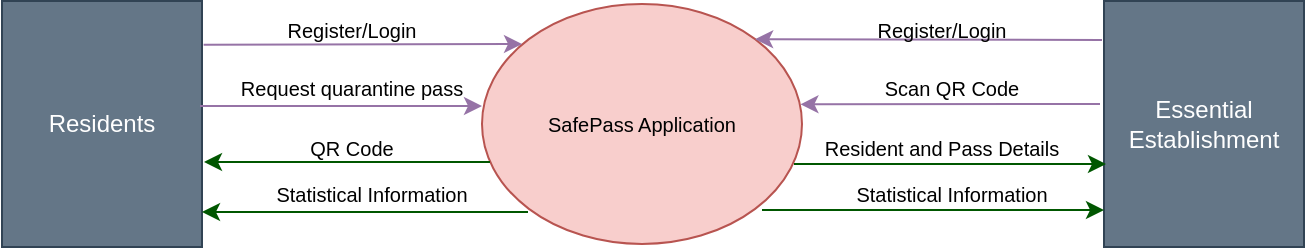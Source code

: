 <mxfile version="14.9.5" type="device" pages="9"><diagram id="Mxe_EG5K76ux0mFAY4OV" name="Page-1"><mxGraphModel dx="1038" dy="521" grid="1" gridSize="10" guides="1" tooltips="1" connect="1" arrows="1" fold="1" page="1" pageScale="1" pageWidth="1100" pageHeight="850" math="0" shadow="0"><root><mxCell id="0"/><mxCell id="1" parent="0"/><mxCell id="vhtUvuxrCHIlFxtwFUtS-6" value="&lt;font style=&quot;font-size: 10px&quot;&gt;SafePass Application&lt;/font&gt;" style="ellipse;whiteSpace=wrap;html=1;fontSize=8;fillColor=#f8cecc;strokeColor=#b85450;" parent="1" vertex="1"><mxGeometry x="440" y="360" width="160" height="120" as="geometry"/></mxCell><mxCell id="vhtUvuxrCHIlFxtwFUtS-14" value="&lt;font style=&quot;font-size: 12px&quot;&gt;Residents&lt;/font&gt;" style="rounded=0;whiteSpace=wrap;html=1;fontSize=8;fillColor=#647687;strokeColor=#314354;fontColor=#ffffff;" parent="1" vertex="1"><mxGeometry x="200" y="358.5" width="100" height="123" as="geometry"/></mxCell><mxCell id="vhtUvuxrCHIlFxtwFUtS-15" value="" style="endArrow=classic;html=1;fontSize=8;fillColor=#e1d5e7;strokeColor=#9673a6;" parent="1" edge="1"><mxGeometry width="50" height="50" relative="1" as="geometry"><mxPoint x="299" y="411" as="sourcePoint"/><mxPoint x="440" y="411" as="targetPoint"/></mxGeometry></mxCell><mxCell id="vhtUvuxrCHIlFxtwFUtS-17" value="Request quarantine pass" style="text;html=1;strokeColor=none;fillColor=none;align=center;verticalAlign=middle;whiteSpace=wrap;rounded=0;fontSize=10;" parent="1" vertex="1"><mxGeometry x="310" y="392" width="130" height="20" as="geometry"/></mxCell><mxCell id="vhtUvuxrCHIlFxtwFUtS-18" value="" style="endArrow=classic;html=1;fontSize=8;fillColor=#008a00;strokeColor=#005700;" parent="1" edge="1"><mxGeometry width="50" height="50" relative="1" as="geometry"><mxPoint x="444" y="439" as="sourcePoint"/><mxPoint x="301" y="439" as="targetPoint"/></mxGeometry></mxCell><mxCell id="vhtUvuxrCHIlFxtwFUtS-19" value="&lt;font style=&quot;font-size: 12px&quot;&gt;Essential Establishment&lt;/font&gt;" style="rounded=0;whiteSpace=wrap;html=1;fontSize=8;fillColor=#647687;strokeColor=#314354;fontColor=#ffffff;" parent="1" vertex="1"><mxGeometry x="751" y="358.5" width="100" height="123" as="geometry"/></mxCell><mxCell id="vhtUvuxrCHIlFxtwFUtS-20" value="Statistical Information" style="text;html=1;strokeColor=none;fillColor=none;align=center;verticalAlign=middle;whiteSpace=wrap;rounded=0;fontSize=10;" parent="1" vertex="1"><mxGeometry x="330" y="445" width="110" height="20" as="geometry"/></mxCell><mxCell id="vhtUvuxrCHIlFxtwFUtS-22" value="" style="endArrow=classic;html=1;fontSize=8;fillColor=#008a00;strokeColor=#005700;" parent="1" edge="1"><mxGeometry width="50" height="50" relative="1" as="geometry"><mxPoint x="580" y="463" as="sourcePoint"/><mxPoint x="751" y="463" as="targetPoint"/></mxGeometry></mxCell><mxCell id="vhtUvuxrCHIlFxtwFUtS-24" value="Scan QR Code" style="text;html=1;strokeColor=none;fillColor=none;align=center;verticalAlign=middle;whiteSpace=wrap;rounded=0;fontSize=10;" parent="1" vertex="1"><mxGeometry x="620" y="392" width="110" height="20" as="geometry"/></mxCell><mxCell id="zq3esZEffxiG1nsDRSrl-2" value="" style="endArrow=classic;html=1;fontSize=8;exitX=1.008;exitY=0.178;exitDx=0;exitDy=0;exitPerimeter=0;fillColor=#e1d5e7;strokeColor=#9673a6;" parent="1" edge="1" source="vhtUvuxrCHIlFxtwFUtS-14"><mxGeometry width="50" height="50" relative="1" as="geometry"><mxPoint x="310" y="380.04" as="sourcePoint"/><mxPoint x="460" y="380" as="targetPoint"/></mxGeometry></mxCell><mxCell id="zq3esZEffxiG1nsDRSrl-4" value="Register/Login" style="text;html=1;strokeColor=none;fillColor=none;align=center;verticalAlign=middle;whiteSpace=wrap;rounded=0;fontSize=10;" parent="1" vertex="1"><mxGeometry x="320" y="363" width="110" height="20" as="geometry"/></mxCell><mxCell id="zq3esZEffxiG1nsDRSrl-5" value="" style="endArrow=classic;html=1;fontSize=8;entryX=0.995;entryY=0.443;entryDx=0;entryDy=0;entryPerimeter=0;fillColor=#e1d5e7;strokeColor=#9673a6;" parent="1" edge="1"><mxGeometry width="50" height="50" relative="1" as="geometry"><mxPoint x="749" y="410" as="sourcePoint"/><mxPoint x="599.2" y="410.16" as="targetPoint"/></mxGeometry></mxCell><mxCell id="zq3esZEffxiG1nsDRSrl-6" value="" style="endArrow=classic;html=1;fontSize=8;entryX=1;entryY=0;entryDx=0;entryDy=0;fillColor=#e1d5e7;strokeColor=#9673a6;" parent="1" target="vhtUvuxrCHIlFxtwFUtS-6" edge="1"><mxGeometry width="50" height="50" relative="1" as="geometry"><mxPoint x="750" y="378" as="sourcePoint"/><mxPoint x="583" y="382" as="targetPoint"/></mxGeometry></mxCell><mxCell id="zq3esZEffxiG1nsDRSrl-7" value="Resident and Pass Details" style="text;html=1;strokeColor=none;fillColor=none;align=center;verticalAlign=middle;whiteSpace=wrap;rounded=0;fontSize=10;" parent="1" vertex="1"><mxGeometry x="590" y="418" width="160" height="27" as="geometry"/></mxCell><mxCell id="zq3esZEffxiG1nsDRSrl-8" value="QR Code" style="text;html=1;strokeColor=none;fillColor=none;align=center;verticalAlign=middle;whiteSpace=wrap;rounded=0;fontSize=10;" parent="1" vertex="1"><mxGeometry x="320" y="420" width="110" height="23" as="geometry"/></mxCell><mxCell id="zq3esZEffxiG1nsDRSrl-9" value="" style="endArrow=classic;html=1;fontSize=8;fillColor=#008a00;strokeColor=#005700;" parent="1" edge="1"><mxGeometry width="50" height="50" relative="1" as="geometry"><mxPoint x="463" y="464" as="sourcePoint"/><mxPoint x="300" y="464" as="targetPoint"/></mxGeometry></mxCell><mxCell id="zq3esZEffxiG1nsDRSrl-10" value="Statistical Information" style="text;html=1;strokeColor=none;fillColor=none;align=center;verticalAlign=middle;whiteSpace=wrap;rounded=0;fontSize=10;" parent="1" vertex="1"><mxGeometry x="620" y="445" width="110" height="20" as="geometry"/></mxCell><mxCell id="LLYH5_MmTy1XNfNGM_uD-1" value="Register/Login" style="text;html=1;strokeColor=none;fillColor=none;align=center;verticalAlign=middle;whiteSpace=wrap;rounded=0;fontSize=10;" vertex="1" parent="1"><mxGeometry x="615" y="363" width="110" height="20" as="geometry"/></mxCell><mxCell id="LLYH5_MmTy1XNfNGM_uD-4" value="" style="endArrow=classic;html=1;fontSize=8;fillColor=#008a00;strokeColor=#005700;" edge="1" parent="1"><mxGeometry width="50" height="50" relative="1" as="geometry"><mxPoint x="596" y="440" as="sourcePoint"/><mxPoint x="752" y="440" as="targetPoint"/></mxGeometry></mxCell></root></mxGraphModel></diagram><diagram id="iesUiLkuA6fmYhIZVNoT" name="Page-2"><mxGraphModel dx="1221" dy="613" grid="1" gridSize="10" guides="1" tooltips="1" connect="1" arrows="1" fold="1" page="1" pageScale="1" pageWidth="1100" pageHeight="850" math="0" shadow="0"><root><mxCell id="5_FS40u7qt0Aa3ArwEYn-0"/><mxCell id="5_FS40u7qt0Aa3ArwEYn-1" parent="5_FS40u7qt0Aa3ArwEYn-0"/><mxCell id="dkQ9FEstetjGU9YifXFg-3" style="edgeStyle=orthogonalEdgeStyle;rounded=0;orthogonalLoop=1;jettySize=auto;html=1;entryX=1;entryY=0.75;entryDx=0;entryDy=0;fontSize=10;" edge="1" parent="5_FS40u7qt0Aa3ArwEYn-1" source="90ufd2FeulGOChkOOW04-5" target="90ufd2FeulGOChkOOW04-41"><mxGeometry relative="1" as="geometry"><Array as="points"><mxPoint x="590" y="327"/></Array></mxGeometry></mxCell><mxCell id="90ufd2FeulGOChkOOW04-5" value="Residents Table" style="html=1;dashed=0;whitespace=wrap;shape=partialRectangle;right=0;left=0;fontSize=10;" parent="5_FS40u7qt0Aa3ArwEYn-1" vertex="1"><mxGeometry x="520" y="250" width="120" height="30" as="geometry"/></mxCell><mxCell id="90ufd2FeulGOChkOOW04-21" style="edgeStyle=orthogonalEdgeStyle;rounded=0;orthogonalLoop=1;jettySize=auto;html=1;entryX=0;entryY=0.5;entryDx=0;entryDy=0;fontSize=8;exitX=0.5;exitY=0.5;exitDx=0;exitDy=-25;exitPerimeter=0;" parent="5_FS40u7qt0Aa3ArwEYn-1" source="90ufd2FeulGOChkOOW04-7" target="90ufd2FeulGOChkOOW04-8" edge="1"><mxGeometry relative="1" as="geometry"/></mxCell><mxCell id="90ufd2FeulGOChkOOW04-79" style="edgeStyle=orthogonalEdgeStyle;rounded=0;orthogonalLoop=1;jettySize=auto;html=1;fontSize=8;entryX=0;entryY=0.5;entryDx=0;entryDy=0;exitX=0.567;exitY=0.9;exitDx=0;exitDy=0;exitPerimeter=0;" parent="5_FS40u7qt0Aa3ArwEYn-1" source="90ufd2FeulGOChkOOW04-16" target="90ufd2FeulGOChkOOW04-17" edge="1"><mxGeometry relative="1" as="geometry"><mxPoint x="280" y="615" as="targetPoint"/><mxPoint x="190" y="580" as="sourcePoint"/><Array as="points"><mxPoint x="190" y="610"/></Array></mxGeometry></mxCell><mxCell id="90ufd2FeulGOChkOOW04-7" value="Resident" style="html=1;dashed=0;whitespace=wrap;shape=mxgraph.dfd.start;fontSize=10;" parent="5_FS40u7qt0Aa3ArwEYn-1" vertex="1"><mxGeometry x="140" y="160" width="100" height="50" as="geometry"/></mxCell><mxCell id="90ufd2FeulGOChkOOW04-14" style="edgeStyle=orthogonalEdgeStyle;rounded=0;orthogonalLoop=1;jettySize=auto;html=1;exitX=1;exitY=0.5;exitDx=0;exitDy=0;fontSize=8;entryX=0;entryY=0.5;entryDx=0;entryDy=0;" parent="5_FS40u7qt0Aa3ArwEYn-1" source="90ufd2FeulGOChkOOW04-8" edge="1" target="90ufd2FeulGOChkOOW04-30"><mxGeometry relative="1" as="geometry"><mxPoint x="550" y="135" as="targetPoint"/><Array as="points"/></mxGeometry></mxCell><mxCell id="90ufd2FeulGOChkOOW04-82" value="" style="edgeStyle=orthogonalEdgeStyle;rounded=0;orthogonalLoop=1;jettySize=auto;html=1;fontSize=8;exitX=0.5;exitY=0.5;exitDx=0;exitDy=25;exitPerimeter=0;" parent="5_FS40u7qt0Aa3ArwEYn-1" source="90ufd2FeulGOChkOOW04-7" target="90ufd2FeulGOChkOOW04-9" edge="1"><mxGeometry relative="1" as="geometry"/></mxCell><mxCell id="90ufd2FeulGOChkOOW04-8" value="Register" style="html=1;dashed=0;whitespace=wrap;fontSize=10;" parent="5_FS40u7qt0Aa3ArwEYn-1" vertex="1"><mxGeometry x="320" y="110" width="100" height="50" as="geometry"/></mxCell><mxCell id="90ufd2FeulGOChkOOW04-54" style="edgeStyle=orthogonalEdgeStyle;rounded=0;orthogonalLoop=1;jettySize=auto;html=1;entryX=0.5;entryY=0;entryDx=0;entryDy=0;fontSize=8;" parent="5_FS40u7qt0Aa3ArwEYn-1" source="90ufd2FeulGOChkOOW04-9" target="90ufd2FeulGOChkOOW04-41" edge="1"><mxGeometry relative="1" as="geometry"/></mxCell><mxCell id="90ufd2FeulGOChkOOW04-9" value="Request Quarantine Pass" style="html=1;dashed=0;whitespace=wrap;fontSize=10;" parent="5_FS40u7qt0Aa3ArwEYn-1" vertex="1"><mxGeometry x="310" y="210" width="120" height="50" as="geometry"/></mxCell><mxCell id="Ko6GT9E5-VmYyaN2ohGv-2" style="edgeStyle=orthogonalEdgeStyle;rounded=0;orthogonalLoop=1;jettySize=auto;html=1;entryX=0;entryY=0.5;entryDx=0;entryDy=0;fontSize=10;exitX=0.567;exitY=0.1;exitDx=0;exitDy=0;exitPerimeter=0;" edge="1" parent="5_FS40u7qt0Aa3ArwEYn-1" source="90ufd2FeulGOChkOOW04-16" target="Ko6GT9E5-VmYyaN2ohGv-0"><mxGeometry relative="1" as="geometry"><mxPoint x="190" y="520" as="sourcePoint"/><Array as="points"><mxPoint x="190" y="500"/></Array></mxGeometry></mxCell><mxCell id="90ufd2FeulGOChkOOW04-16" value="Essential Establishment&lt;br style=&quot;font-size: 10px;&quot;&gt;&amp;nbsp;Personnel" style="html=1;dashed=0;whitespace=wrap;shape=mxgraph.dfd.start;fontSize=10;" parent="5_FS40u7qt0Aa3ArwEYn-1" vertex="1"><mxGeometry x="122" y="525" width="120" height="50" as="geometry"/></mxCell><mxCell id="90ufd2FeulGOChkOOW04-60" style="edgeStyle=orthogonalEdgeStyle;rounded=0;orthogonalLoop=1;jettySize=auto;html=1;entryX=0;entryY=0.5;entryDx=0;entryDy=0;fontSize=8;exitX=0.5;exitY=1;exitDx=0;exitDy=0;" parent="5_FS40u7qt0Aa3ArwEYn-1" source="90ufd2FeulGOChkOOW04-17" target="90ufd2FeulGOChkOOW04-59" edge="1"><mxGeometry relative="1" as="geometry"/></mxCell><mxCell id="0SlJw8F1l5JfvDyWtyuP-3" style="edgeStyle=orthogonalEdgeStyle;rounded=0;orthogonalLoop=1;jettySize=auto;html=1;fontSize=10;entryX=1;entryY=0.5;entryDx=0;entryDy=0;entryPerimeter=0;" edge="1" parent="5_FS40u7qt0Aa3ArwEYn-1" source="90ufd2FeulGOChkOOW04-17" target="90ufd2FeulGOChkOOW04-16"><mxGeometry relative="1" as="geometry"><mxPoint x="250" y="550" as="targetPoint"/><mxPoint x="360" y="660" as="sourcePoint"/><Array as="points"><mxPoint x="360" y="550"/></Array></mxGeometry></mxCell><mxCell id="90ufd2FeulGOChkOOW04-17" value="Scan QR code" style="html=1;dashed=0;whitespace=wrap;fontSize=10;" parent="5_FS40u7qt0Aa3ArwEYn-1" vertex="1"><mxGeometry x="320" y="585" width="100" height="50" as="geometry"/></mxCell><mxCell id="90ufd2FeulGOChkOOW04-26" value="Resident Information and&lt;br style=&quot;font-size: 10px;&quot;&gt;&amp;nbsp;Quarantine Pass Status" style="text;html=1;align=center;verticalAlign=middle;resizable=0;points=[];autosize=1;strokeColor=none;fontSize=10;" parent="5_FS40u7qt0Aa3ArwEYn-1" vertex="1"><mxGeometry x="440" y="610" width="130" height="30" as="geometry"/></mxCell><mxCell id="90ufd2FeulGOChkOOW04-27" value="Resident Information and&lt;br style=&quot;font-size: 10px;&quot;&gt;&amp;nbsp;Residency Information" style="text;html=1;align=center;verticalAlign=middle;resizable=0;points=[];autosize=1;strokeColor=none;fontSize=10;" parent="5_FS40u7qt0Aa3ArwEYn-1" vertex="1"><mxGeometry x="180" y="105" width="130" height="30" as="geometry"/></mxCell><mxCell id="dkQ9FEstetjGU9YifXFg-1" style="edgeStyle=orthogonalEdgeStyle;rounded=0;orthogonalLoop=1;jettySize=auto;html=1;entryX=1;entryY=0.5;entryDx=0;entryDy=0;fontSize=10;" edge="1" parent="5_FS40u7qt0Aa3ArwEYn-1" source="90ufd2FeulGOChkOOW04-30" target="90ufd2FeulGOChkOOW04-9"><mxGeometry relative="1" as="geometry"><Array as="points"><mxPoint x="586" y="235"/></Array></mxGeometry></mxCell><mxCell id="90ufd2FeulGOChkOOW04-30" value="App User Table" style="html=1;dashed=0;whitespace=wrap;shape=partialRectangle;right=0;left=0;fontSize=10;" parent="5_FS40u7qt0Aa3ArwEYn-1" vertex="1"><mxGeometry x="526" y="120" width="120" height="30" as="geometry"/></mxCell><mxCell id="90ufd2FeulGOChkOOW04-31" value="QR Code" style="text;html=1;align=center;verticalAlign=middle;resizable=0;points=[];autosize=1;strokeColor=none;fontSize=10;" parent="5_FS40u7qt0Aa3ArwEYn-1" vertex="1"><mxGeometry x="175" y="380" width="60" height="20" as="geometry"/></mxCell><mxCell id="90ufd2FeulGOChkOOW04-39" value="User &lt;br&gt;Information" style="text;html=1;align=center;verticalAlign=middle;resizable=0;points=[];autosize=1;strokeColor=none;fontSize=10;" parent="5_FS40u7qt0Aa3ArwEYn-1" vertex="1"><mxGeometry x="426" y="135" width="70" height="30" as="geometry"/></mxCell><mxCell id="90ufd2FeulGOChkOOW04-55" style="edgeStyle=orthogonalEdgeStyle;rounded=0;orthogonalLoop=1;jettySize=auto;html=1;fontSize=8;" parent="5_FS40u7qt0Aa3ArwEYn-1" source="90ufd2FeulGOChkOOW04-41" edge="1"><mxGeometry relative="1" as="geometry"><mxPoint x="562" y="283" as="targetPoint"/><Array as="points"><mxPoint x="562" y="315"/></Array></mxGeometry></mxCell><mxCell id="dkQ9FEstetjGU9YifXFg-0" value="" style="edgeStyle=orthogonalEdgeStyle;rounded=0;orthogonalLoop=1;jettySize=auto;html=1;fontSize=10;entryX=0.5;entryY=0;entryDx=0;entryDy=0;" edge="1" parent="5_FS40u7qt0Aa3ArwEYn-1" source="90ufd2FeulGOChkOOW04-41" target="90ufd2FeulGOChkOOW04-47"><mxGeometry relative="1" as="geometry"/></mxCell><mxCell id="90ufd2FeulGOChkOOW04-41" value="Validate Allocation" style="html=1;dashed=0;whitespace=wrap;fontSize=10;" parent="5_FS40u7qt0Aa3ArwEYn-1" vertex="1"><mxGeometry x="320" y="290" width="100" height="50" as="geometry"/></mxCell><mxCell id="90ufd2FeulGOChkOOW04-45" value="Allocation Details" style="text;html=1;align=center;verticalAlign=middle;resizable=0;points=[];autosize=1;strokeColor=none;fontSize=10;" parent="5_FS40u7qt0Aa3ArwEYn-1" vertex="1"><mxGeometry x="465" y="330" width="90" height="20" as="geometry"/></mxCell><mxCell id="90ufd2FeulGOChkOOW04-58" style="edgeStyle=orthogonalEdgeStyle;rounded=0;orthogonalLoop=1;jettySize=auto;html=1;entryX=0.372;entryY=1.036;entryDx=0;entryDy=0;entryPerimeter=0;fontSize=8;exitX=0;exitY=0.5;exitDx=0;exitDy=0;" parent="5_FS40u7qt0Aa3ArwEYn-1" source="90ufd2FeulGOChkOOW04-47" target="90ufd2FeulGOChkOOW04-7" edge="1"><mxGeometry relative="1" as="geometry"><Array as="points"><mxPoint x="177" y="400"/></Array></mxGeometry></mxCell><mxCell id="90ufd2FeulGOChkOOW04-66" style="edgeStyle=orthogonalEdgeStyle;rounded=0;orthogonalLoop=1;jettySize=auto;html=1;fontSize=8;entryX=0;entryY=0.5;entryDx=0;entryDy=0;exitX=1;exitY=0.5;exitDx=0;exitDy=0;" parent="5_FS40u7qt0Aa3ArwEYn-1" source="90ufd2FeulGOChkOOW04-47" edge="1" target="90ufd2FeulGOChkOOW04-68"><mxGeometry relative="1" as="geometry"><mxPoint x="490" y="470" as="targetPoint"/><Array as="points"><mxPoint x="500" y="400"/><mxPoint x="500" y="570"/></Array></mxGeometry></mxCell><mxCell id="90ufd2FeulGOChkOOW04-47" value="Generate QR Code" style="html=1;dashed=0;whitespace=wrap;fontSize=10;" parent="5_FS40u7qt0Aa3ArwEYn-1" vertex="1"><mxGeometry x="320" y="375" width="100" height="50" as="geometry"/></mxCell><mxCell id="90ufd2FeulGOChkOOW04-70" style="edgeStyle=orthogonalEdgeStyle;rounded=0;orthogonalLoop=1;jettySize=auto;html=1;fontSize=8;" parent="5_FS40u7qt0Aa3ArwEYn-1" source="90ufd2FeulGOChkOOW04-51" edge="1"><mxGeometry relative="1" as="geometry"><mxPoint x="150" y="578" as="targetPoint"/></mxGeometry></mxCell><mxCell id="90ufd2FeulGOChkOOW04-80" style="edgeStyle=orthogonalEdgeStyle;rounded=0;orthogonalLoop=1;jettySize=auto;html=1;fontSize=8;" parent="5_FS40u7qt0Aa3ArwEYn-1" source="90ufd2FeulGOChkOOW04-51" edge="1"><mxGeometry relative="1" as="geometry"><mxPoint x="140" y="180" as="targetPoint"/><Array as="points"><mxPoint x="340" y="775"/><mxPoint x="120" y="775"/><mxPoint x="120" y="180"/><mxPoint x="140" y="180"/></Array></mxGeometry></mxCell><mxCell id="90ufd2FeulGOChkOOW04-51" value="Generate Statistical&lt;br style=&quot;font-size: 10px;&quot;&gt;Information" style="html=1;dashed=0;whitespace=wrap;fontSize=10;" parent="5_FS40u7qt0Aa3ArwEYn-1" vertex="1"><mxGeometry x="320" y="695" width="100" height="50" as="geometry"/></mxCell><mxCell id="90ufd2FeulGOChkOOW04-56" value="&amp;nbsp;User Details" style="text;html=1;align=center;verticalAlign=middle;resizable=0;points=[];autosize=1;strokeColor=none;fontSize=10;" parent="5_FS40u7qt0Aa3ArwEYn-1" vertex="1"><mxGeometry x="450" y="300" width="70" height="20" as="geometry"/></mxCell><mxCell id="90ufd2FeulGOChkOOW04-64" style="edgeStyle=orthogonalEdgeStyle;rounded=0;orthogonalLoop=1;jettySize=auto;html=1;fontSize=8;" parent="5_FS40u7qt0Aa3ArwEYn-1" source="90ufd2FeulGOChkOOW04-59" edge="1"><mxGeometry relative="1" as="geometry"><mxPoint x="370" y="745" as="targetPoint"/><Array as="points"><mxPoint x="560" y="765"/></Array></mxGeometry></mxCell><mxCell id="90ufd2FeulGOChkOOW04-59" value="Mobility Table" style="html=1;dashed=0;whitespace=wrap;shape=partialRectangle;right=0;left=0;fontSize=10;" parent="5_FS40u7qt0Aa3ArwEYn-1" vertex="1"><mxGeometry x="526" y="665" width="120" height="30" as="geometry"/></mxCell><mxCell id="90ufd2FeulGOChkOOW04-67" value="Quarantine Pass Details" style="text;html=1;align=center;verticalAlign=middle;resizable=0;points=[];autosize=1;strokeColor=none;fontSize=10;" parent="5_FS40u7qt0Aa3ArwEYn-1" vertex="1"><mxGeometry x="425" y="380" width="120" height="20" as="geometry"/></mxCell><mxCell id="90ufd2FeulGOChkOOW04-69" style="edgeStyle=orthogonalEdgeStyle;rounded=0;orthogonalLoop=1;jettySize=auto;html=1;entryX=1;entryY=0.5;entryDx=0;entryDy=0;fontSize=8;" parent="5_FS40u7qt0Aa3ArwEYn-1" source="90ufd2FeulGOChkOOW04-68" target="90ufd2FeulGOChkOOW04-17" edge="1"><mxGeometry relative="1" as="geometry"><Array as="points"><mxPoint x="550" y="610"/></Array></mxGeometry></mxCell><mxCell id="90ufd2FeulGOChkOOW04-68" value="Quarantine Pass Table" style="html=1;dashed=0;whitespace=wrap;shape=partialRectangle;right=0;left=0;fontSize=10;" parent="5_FS40u7qt0Aa3ArwEYn-1" vertex="1"><mxGeometry x="520" y="555" width="120" height="30" as="geometry"/></mxCell><mxCell id="90ufd2FeulGOChkOOW04-74" value="Crowd Count and Forecast" style="text;html=1;align=center;verticalAlign=middle;resizable=0;points=[];autosize=1;strokeColor=none;fontSize=10;" parent="5_FS40u7qt0Aa3ArwEYn-1" vertex="1"><mxGeometry x="210" y="755" width="130" height="20" as="geometry"/></mxCell><mxCell id="90ufd2FeulGOChkOOW04-75" value="Processed Data" style="text;html=1;align=center;verticalAlign=middle;resizable=0;points=[];autosize=1;strokeColor=none;fontSize=10;" parent="5_FS40u7qt0Aa3ArwEYn-1" vertex="1"><mxGeometry x="470" y="745" width="90" height="20" as="geometry"/></mxCell><mxCell id="90ufd2FeulGOChkOOW04-76" value="Entry/Exit TimeStamp" style="text;html=1;align=center;verticalAlign=middle;resizable=0;points=[];autosize=1;strokeColor=none;fontSize=10;" parent="5_FS40u7qt0Aa3ArwEYn-1" vertex="1"><mxGeometry x="370" y="665" width="110" height="20" as="geometry"/></mxCell><mxCell id="90ufd2FeulGOChkOOW04-77" value="&amp;nbsp;Resident's QR Code" style="text;html=1;align=center;verticalAlign=middle;resizable=0;points=[];autosize=1;strokeColor=none;fontSize=10;" parent="5_FS40u7qt0Aa3ArwEYn-1" vertex="1"><mxGeometry x="182" y="590" width="110" height="20" as="geometry"/></mxCell><mxCell id="dkQ9FEstetjGU9YifXFg-4" value="&amp;nbsp;User Details" style="text;html=1;align=center;verticalAlign=middle;resizable=0;points=[];autosize=1;strokeColor=none;fontSize=10;" vertex="1" parent="5_FS40u7qt0Aa3ArwEYn-1"><mxGeometry x="510" y="210" width="70" height="20" as="geometry"/></mxCell><mxCell id="dkQ9FEstetjGU9YifXFg-5" value="Crowd Count and Forecast" style="text;html=1;align=center;verticalAlign=middle;resizable=0;points=[];autosize=1;strokeColor=none;fontSize=10;" vertex="1" parent="5_FS40u7qt0Aa3ArwEYn-1"><mxGeometry x="182" y="695" width="130" height="20" as="geometry"/></mxCell><mxCell id="Ko6GT9E5-VmYyaN2ohGv-1" style="edgeStyle=orthogonalEdgeStyle;rounded=0;orthogonalLoop=1;jettySize=auto;html=1;fontSize=10;entryX=0;entryY=0.5;entryDx=0;entryDy=0;" edge="1" parent="5_FS40u7qt0Aa3ArwEYn-1" source="Ko6GT9E5-VmYyaN2ohGv-0" target="0SlJw8F1l5JfvDyWtyuP-0"><mxGeometry relative="1" as="geometry"><mxPoint x="490" y="500" as="targetPoint"/></mxGeometry></mxCell><mxCell id="Ko6GT9E5-VmYyaN2ohGv-0" value="Register" style="html=1;dashed=0;whitespace=wrap;fontSize=10;" vertex="1" parent="5_FS40u7qt0Aa3ArwEYn-1"><mxGeometry x="320" y="475" width="100" height="50" as="geometry"/></mxCell><mxCell id="Ko6GT9E5-VmYyaN2ohGv-3" value="Establishment Information&amp;nbsp;" style="text;html=1;align=center;verticalAlign=middle;resizable=0;points=[];autosize=1;strokeColor=none;fontSize=10;" vertex="1" parent="5_FS40u7qt0Aa3ArwEYn-1"><mxGeometry x="190" y="475" width="130" height="20" as="geometry"/></mxCell><mxCell id="0SlJw8F1l5JfvDyWtyuP-0" value="Establishments Table" style="html=1;dashed=0;whitespace=wrap;shape=partialRectangle;right=0;left=0;fontSize=10;" vertex="1" parent="5_FS40u7qt0Aa3ArwEYn-1"><mxGeometry x="520" y="485" width="120" height="30" as="geometry"/></mxCell><mxCell id="0SlJw8F1l5JfvDyWtyuP-1" value="Establishment &lt;br&gt;Information&amp;nbsp;" style="text;html=1;align=center;verticalAlign=middle;resizable=0;points=[];autosize=1;strokeColor=none;fontSize=10;" vertex="1" parent="5_FS40u7qt0Aa3ArwEYn-1"><mxGeometry x="421" y="475" width="80" height="30" as="geometry"/></mxCell><mxCell id="0SlJw8F1l5JfvDyWtyuP-4" value="Resident Information and&lt;br style=&quot;font-size: 10px;&quot;&gt;&amp;nbsp;Quarantine Pass Status" style="text;html=1;align=center;verticalAlign=middle;resizable=0;points=[];autosize=1;strokeColor=none;fontSize=10;" vertex="1" parent="5_FS40u7qt0Aa3ArwEYn-1"><mxGeometry x="250" y="535" width="130" height="30" as="geometry"/></mxCell></root></mxGraphModel></diagram><diagram id="talH1JvLigbIG6lUCbNV" name="Page-3"><mxGraphModel dx="1038" dy="521" grid="1" gridSize="10" guides="1" tooltips="1" connect="1" arrows="1" fold="1" page="1" pageScale="1" pageWidth="1100" pageHeight="850" math="0" shadow="0"><root><mxCell id="PbF2d6TK5Ad2C6n7uRZO-0"/><mxCell id="PbF2d6TK5Ad2C6n7uRZO-1" parent="PbF2d6TK5Ad2C6n7uRZO-0"/><mxCell id="PbF2d6TK5Ad2C6n7uRZO-2" value="" style="html=1;fontSize=10;" parent="PbF2d6TK5Ad2C6n7uRZO-1" vertex="1"><mxGeometry x="280" y="105" width="450" height="640" as="geometry"/></mxCell><mxCell id="PbF2d6TK5Ad2C6n7uRZO-10" value="" style="shape=umlActor;verticalLabelPosition=bottom;verticalAlign=top;html=1;outlineConnect=0;fontSize=10;" parent="PbF2d6TK5Ad2C6n7uRZO-1" vertex="1"><mxGeometry x="180" y="610" width="40" height="70" as="geometry"/></mxCell><mxCell id="PbF2d6TK5Ad2C6n7uRZO-11" value="" style="shape=umlActor;verticalLabelPosition=bottom;verticalAlign=top;html=1;outlineConnect=0;fontSize=10;" parent="PbF2d6TK5Ad2C6n7uRZO-1" vertex="1"><mxGeometry x="170" y="180" width="40" height="70" as="geometry"/></mxCell><mxCell id="PbF2d6TK5Ad2C6n7uRZO-12" value="Resident" style="text;html=1;align=center;verticalAlign=middle;resizable=0;points=[];autosize=1;strokeColor=none;fontSize=10;" parent="PbF2d6TK5Ad2C6n7uRZO-1" vertex="1"><mxGeometry x="165" y="250" width="50" height="20" as="geometry"/></mxCell><mxCell id="PbF2d6TK5Ad2C6n7uRZO-13" value="Establishment Personnel" style="text;html=1;align=center;verticalAlign=middle;resizable=0;points=[];autosize=1;strokeColor=none;fontSize=10;" parent="PbF2d6TK5Ad2C6n7uRZO-1" vertex="1"><mxGeometry x="145" y="680" width="130" height="20" as="geometry"/></mxCell><mxCell id="PbF2d6TK5Ad2C6n7uRZO-14" value="&amp;nbsp;Request Quarantine Pass" style="ellipse;whiteSpace=wrap;html=1;fontSize=10;" parent="PbF2d6TK5Ad2C6n7uRZO-1" vertex="1"><mxGeometry x="340" y="180" width="100" height="70" as="geometry"/></mxCell><mxCell id="PbF2d6TK5Ad2C6n7uRZO-16" value="&lt;b&gt;SafePass Application&lt;/b&gt;" style="text;html=1;strokeColor=none;fillColor=none;align=center;verticalAlign=middle;whiteSpace=wrap;rounded=0;fontSize=10;" parent="PbF2d6TK5Ad2C6n7uRZO-1" vertex="1"><mxGeometry x="410" y="120" width="180" height="20" as="geometry"/></mxCell><mxCell id="PbF2d6TK5Ad2C6n7uRZO-17" value="Validate Residency and Pass Allocation Status" style="ellipse;whiteSpace=wrap;html=1;fontSize=10;" parent="PbF2d6TK5Ad2C6n7uRZO-1" vertex="1"><mxGeometry x="520" y="220" width="100" height="70" as="geometry"/></mxCell><mxCell id="PbF2d6TK5Ad2C6n7uRZO-22" value="&amp;lt;&amp;lt;Include&amp;gt;&amp;gt;" style="endArrow=open;endSize=12;dashed=1;html=1;fontSize=10;exitX=1;exitY=0.5;exitDx=0;exitDy=0;entryX=0;entryY=0.314;entryDx=0;entryDy=0;entryPerimeter=0;" parent="PbF2d6TK5Ad2C6n7uRZO-1" source="PbF2d6TK5Ad2C6n7uRZO-14" target="PbF2d6TK5Ad2C6n7uRZO-17" edge="1"><mxGeometry width="160" relative="1" as="geometry"><mxPoint x="450" y="380" as="sourcePoint"/><mxPoint x="610" y="380" as="targetPoint"/><Array as="points"/></mxGeometry></mxCell><mxCell id="PbF2d6TK5Ad2C6n7uRZO-23" value="&amp;nbsp;Scan QR Code" style="ellipse;whiteSpace=wrap;html=1;fontSize=10;" parent="PbF2d6TK5Ad2C6n7uRZO-1" vertex="1"><mxGeometry x="345" y="620" width="100" height="70" as="geometry"/></mxCell><mxCell id="PbF2d6TK5Ad2C6n7uRZO-27" value="Record Mobility Activity and Process Data" style="ellipse;whiteSpace=wrap;html=1;fontSize=10;" parent="PbF2d6TK5Ad2C6n7uRZO-1" vertex="1"><mxGeometry x="390" y="430" width="105" height="90" as="geometry"/></mxCell><mxCell id="_kAIWMQLtYnb9VktHuWi-0" value="&amp;lt;&amp;lt;Include&amp;gt;&amp;gt;" style="endArrow=open;endSize=12;dashed=1;html=1;fontSize=10;exitX=1;exitY=0.5;exitDx=0;exitDy=0;" parent="PbF2d6TK5Ad2C6n7uRZO-1" target="_kAIWMQLtYnb9VktHuWi-2" edge="1"><mxGeometry width="160" relative="1" as="geometry"><mxPoint x="390" y="250" as="sourcePoint"/><mxPoint x="469.8" y="276.68" as="targetPoint"/><Array as="points"/></mxGeometry></mxCell><mxCell id="_kAIWMQLtYnb9VktHuWi-2" value="Generate QR Code" style="ellipse;whiteSpace=wrap;html=1;fontSize=10;" parent="PbF2d6TK5Ad2C6n7uRZO-1" vertex="1"><mxGeometry x="360" y="320" width="100" height="70" as="geometry"/></mxCell><mxCell id="_kAIWMQLtYnb9VktHuWi-3" value="&amp;lt;&amp;lt;Include&amp;gt;&amp;gt;" style="endArrow=open;endSize=12;dashed=1;html=1;fontSize=10;entryX=0;entryY=0.5;entryDx=0;entryDy=0;" parent="PbF2d6TK5Ad2C6n7uRZO-1" source="PbF2d6TK5Ad2C6n7uRZO-23" target="_kAIWMQLtYnb9VktHuWi-9" edge="1"><mxGeometry width="160" relative="1" as="geometry"><mxPoint x="525" y="564.85" as="sourcePoint"/><mxPoint x="538.374" y="635.159" as="targetPoint"/><Array as="points"/></mxGeometry></mxCell><mxCell id="_kAIWMQLtYnb9VktHuWi-4" value="Display Crowd Count&amp;nbsp;" style="ellipse;whiteSpace=wrap;html=1;fontSize=10;" parent="PbF2d6TK5Ad2C6n7uRZO-1" vertex="1"><mxGeometry x="550" y="370" width="100" height="70" as="geometry"/></mxCell><mxCell id="_kAIWMQLtYnb9VktHuWi-6" value="Display Crowd Forecast&amp;nbsp;" style="ellipse;whiteSpace=wrap;html=1;fontSize=10;" parent="PbF2d6TK5Ad2C6n7uRZO-1" vertex="1"><mxGeometry x="550" y="490" width="100" height="70" as="geometry"/></mxCell><mxCell id="_kAIWMQLtYnb9VktHuWi-7" value="&amp;lt;&amp;lt;extend&amp;gt;&amp;gt;" style="endArrow=open;endSize=12;dashed=1;html=1;fontSize=10;exitX=0.929;exitY=0.772;exitDx=0;exitDy=0;entryX=0;entryY=0.5;entryDx=0;entryDy=0;exitPerimeter=0;" parent="PbF2d6TK5Ad2C6n7uRZO-1" source="PbF2d6TK5Ad2C6n7uRZO-27" target="_kAIWMQLtYnb9VktHuWi-6" edge="1"><mxGeometry width="160" relative="1" as="geometry"><mxPoint x="765.419" y="330.295" as="sourcePoint"/><mxPoint x="704.1" y="385.91" as="targetPoint"/><Array as="points"/></mxGeometry></mxCell><mxCell id="_kAIWMQLtYnb9VktHuWi-8" value="&amp;lt;&amp;lt;extend&amp;gt;&amp;gt;" style="endArrow=open;endSize=12;dashed=1;html=1;fontSize=10;entryX=0;entryY=0.5;entryDx=0;entryDy=0;exitX=1;exitY=0;exitDx=0;exitDy=0;" parent="PbF2d6TK5Ad2C6n7uRZO-1" source="PbF2d6TK5Ad2C6n7uRZO-27" target="_kAIWMQLtYnb9VktHuWi-4" edge="1"><mxGeometry width="160" relative="1" as="geometry"><mxPoint x="535" y="430" as="sourcePoint"/><mxPoint x="725" y="405" as="targetPoint"/><Array as="points"/></mxGeometry></mxCell><mxCell id="_kAIWMQLtYnb9VktHuWi-9" value="Retrieve Quarantine Pass Details" style="ellipse;whiteSpace=wrap;html=1;fontSize=10;" parent="PbF2d6TK5Ad2C6n7uRZO-1" vertex="1"><mxGeometry x="530" y="620" width="100" height="70" as="geometry"/></mxCell><mxCell id="VOItGVd6SyvyYniMSbd--1" value="&amp;lt;&amp;lt;Include&amp;gt;&amp;gt;" style="endArrow=open;endSize=12;dashed=1;html=1;fontSize=10;entryX=0.5;entryY=1;entryDx=0;entryDy=0;exitX=0.5;exitY=0;exitDx=0;exitDy=0;" edge="1" parent="PbF2d6TK5Ad2C6n7uRZO-1" source="PbF2d6TK5Ad2C6n7uRZO-23" target="PbF2d6TK5Ad2C6n7uRZO-27"><mxGeometry width="160" relative="1" as="geometry"><mxPoint x="455" y="665" as="sourcePoint"/><mxPoint x="540" y="665" as="targetPoint"/><Array as="points"/></mxGeometry></mxCell><mxCell id="VOItGVd6SyvyYniMSbd--5" value="" style="endArrow=none;html=1;fontSize=10;entryX=0;entryY=0.5;entryDx=0;entryDy=0;" edge="1" parent="PbF2d6TK5Ad2C6n7uRZO-1" target="PbF2d6TK5Ad2C6n7uRZO-23"><mxGeometry width="50" height="50" relative="1" as="geometry"><mxPoint x="230" y="655" as="sourcePoint"/><mxPoint x="290" y="650" as="targetPoint"/></mxGeometry></mxCell><mxCell id="VOItGVd6SyvyYniMSbd--6" value="" style="endArrow=none;html=1;fontSize=10;entryX=0;entryY=0.5;entryDx=0;entryDy=0;" edge="1" parent="PbF2d6TK5Ad2C6n7uRZO-1"><mxGeometry width="50" height="50" relative="1" as="geometry"><mxPoint x="225" y="210" as="sourcePoint"/><mxPoint x="340" y="210" as="targetPoint"/></mxGeometry></mxCell></root></mxGraphModel></diagram><diagram id="03UNshIr8KjyALn3ruLm" name="Page-4"><mxGraphModel dx="1038" dy="579" grid="1" gridSize="10" guides="1" tooltips="1" connect="1" arrows="1" fold="1" page="1" pageScale="1" pageWidth="850" pageHeight="1100" math="0" shadow="0"><root><mxCell id="XqjTw6GUsML_uZDPDGuQ-0"/><mxCell id="XqjTw6GUsML_uZDPDGuQ-1" parent="XqjTw6GUsML_uZDPDGuQ-0"/><mxCell id="t3WU9QamrVcY4B6FhD8A-3" value="" style="edgeStyle=orthogonalEdgeStyle;rounded=0;orthogonalLoop=1;jettySize=auto;html=1;fontSize=8;" parent="XqjTw6GUsML_uZDPDGuQ-1" target="dV0w0yMJ_D7-5VsOw5cH-0" edge="1"><mxGeometry relative="1" as="geometry"><mxPoint x="205" y="150" as="sourcePoint"/></mxGeometry></mxCell><mxCell id="YNd1q71KvCVcLwtbBZCu-1" value="" style="edgeStyle=orthogonalEdgeStyle;rounded=0;orthogonalLoop=1;jettySize=auto;html=1;fontSize=10;" edge="1" parent="XqjTw6GUsML_uZDPDGuQ-1" source="pPPDNdgmuANh6jitZBcH-0" target="YNd1q71KvCVcLwtbBZCu-0"><mxGeometry relative="1" as="geometry"/></mxCell><mxCell id="pPPDNdgmuANh6jitZBcH-0" value="Start" style="strokeWidth=2;html=1;shape=mxgraph.flowchart.terminator;whiteSpace=wrap;fontSize=10;" parent="XqjTw6GUsML_uZDPDGuQ-1" vertex="1"><mxGeometry x="157.5" y="60" width="100" height="50" as="geometry"/></mxCell><mxCell id="t3WU9QamrVcY4B6FhD8A-4" value="" style="edgeStyle=orthogonalEdgeStyle;rounded=0;orthogonalLoop=1;jettySize=auto;html=1;fontSize=8;" parent="XqjTw6GUsML_uZDPDGuQ-1" source="dV0w0yMJ_D7-5VsOw5cH-0" target="EHGkuR4Q0Amh49M8zl7m-0" edge="1"><mxGeometry relative="1" as="geometry"/></mxCell><mxCell id="dV0w0yMJ_D7-5VsOw5cH-0" value="Resident Personal Details and&lt;br style=&quot;font-size: 10px;&quot;&gt;&amp;nbsp;Residency Information" style="shape=parallelogram;html=1;strokeWidth=2;perimeter=parallelogramPerimeter;whiteSpace=wrap;rounded=1;arcSize=12;size=0.23;fontSize=10;" parent="XqjTw6GUsML_uZDPDGuQ-1" vertex="1"><mxGeometry x="110" y="230" width="190" height="60" as="geometry"/></mxCell><mxCell id="t3WU9QamrVcY4B6FhD8A-5" value="" style="edgeStyle=orthogonalEdgeStyle;rounded=0;orthogonalLoop=1;jettySize=auto;html=1;fontSize=8;" parent="XqjTw6GUsML_uZDPDGuQ-1" source="EHGkuR4Q0Amh49M8zl7m-0" target="t3WU9QamrVcY4B6FhD8A-1" edge="1"><mxGeometry relative="1" as="geometry"/></mxCell><mxCell id="t3WU9QamrVcY4B6FhD8A-7" style="edgeStyle=orthogonalEdgeStyle;rounded=0;orthogonalLoop=1;jettySize=auto;html=1;entryX=0;entryY=0.5;entryDx=0;entryDy=0;entryPerimeter=0;fontSize=8;exitX=0;exitY=0.5;exitDx=0;exitDy=0;exitPerimeter=0;" parent="XqjTw6GUsML_uZDPDGuQ-1" source="EHGkuR4Q0Amh49M8zl7m-0" target="t3WU9QamrVcY4B6FhD8A-2" edge="1"><mxGeometry relative="1" as="geometry"><Array as="points"><mxPoint x="80" y="390"/><mxPoint x="80" y="655"/></Array></mxGeometry></mxCell><mxCell id="EHGkuR4Q0Amh49M8zl7m-0" value="Is valid resident of barangay?" style="strokeWidth=2;html=1;shape=mxgraph.flowchart.decision;whiteSpace=wrap;fontSize=10;" parent="XqjTw6GUsML_uZDPDGuQ-1" vertex="1"><mxGeometry x="140" y="330" width="130" height="120" as="geometry"/></mxCell><mxCell id="t3WU9QamrVcY4B6FhD8A-6" value="" style="edgeStyle=orthogonalEdgeStyle;rounded=0;orthogonalLoop=1;jettySize=auto;html=1;fontSize=8;" parent="XqjTw6GUsML_uZDPDGuQ-1" source="t3WU9QamrVcY4B6FhD8A-1" target="t3WU9QamrVcY4B6FhD8A-2" edge="1"><mxGeometry relative="1" as="geometry"/></mxCell><mxCell id="t3WU9QamrVcY4B6FhD8A-1" value="Save User Information" style="strokeWidth=2;html=1;shape=mxgraph.flowchart.database;whiteSpace=wrap;fontSize=10;" parent="XqjTw6GUsML_uZDPDGuQ-1" vertex="1"><mxGeometry x="143" y="500" width="125" height="80" as="geometry"/></mxCell><mxCell id="t3WU9QamrVcY4B6FhD8A-2" value="End" style="strokeWidth=2;html=1;shape=mxgraph.flowchart.terminator;whiteSpace=wrap;fontSize=10;" parent="XqjTw6GUsML_uZDPDGuQ-1" vertex="1"><mxGeometry x="155.5" y="630" width="100" height="50" as="geometry"/></mxCell><mxCell id="t3WU9QamrVcY4B6FhD8A-8" value="Y" style="text;html=1;align=center;verticalAlign=middle;resizable=0;points=[];autosize=1;strokeColor=none;fontSize=10;" parent="XqjTw6GUsML_uZDPDGuQ-1" vertex="1"><mxGeometry x="210" y="450" width="20" height="20" as="geometry"/></mxCell><mxCell id="t3WU9QamrVcY4B6FhD8A-9" value="N" style="text;html=1;align=center;verticalAlign=middle;resizable=0;points=[];autosize=1;strokeColor=none;fontSize=10;" parent="XqjTw6GUsML_uZDPDGuQ-1" vertex="1"><mxGeometry x="100" y="370" width="20" height="20" as="geometry"/></mxCell><mxCell id="YNd1q71KvCVcLwtbBZCu-0" value="Register User" style="html=1;dashed=0;whitespace=wrap;fontSize=10;gradientColor=none;" vertex="1" parent="XqjTw6GUsML_uZDPDGuQ-1"><mxGeometry x="140" y="140" width="135" height="50" as="geometry"/></mxCell></root></mxGraphModel></diagram><diagram id="oSzqXhB5HWXI2UWUB-S8" name="Page-5"><mxGraphModel dx="1038" dy="579" grid="1" gridSize="10" guides="1" tooltips="1" connect="1" arrows="1" fold="1" page="1" pageScale="1" pageWidth="850" pageHeight="1100" math="0" shadow="0"><root><mxCell id="GOXv0lP_Q1rrj4uP-CZJ-0"/><mxCell id="GOXv0lP_Q1rrj4uP-CZJ-1" parent="GOXv0lP_Q1rrj4uP-CZJ-0"/><mxCell id="hqGL806sJw-2A_LLGoOC-4" value="" style="edgeStyle=orthogonalEdgeStyle;rounded=0;orthogonalLoop=1;jettySize=auto;html=1;fontSize=8;" parent="GOXv0lP_Q1rrj4uP-CZJ-1" source="Aqzz3Pda2rDH1LzcnAgQ-0" edge="1"><mxGeometry relative="1" as="geometry"><mxPoint x="205" y="380" as="targetPoint"/></mxGeometry></mxCell><mxCell id="hqGL806sJw-2A_LLGoOC-6" style="edgeStyle=orthogonalEdgeStyle;rounded=0;orthogonalLoop=1;jettySize=auto;html=1;fontSize=8;exitX=0;exitY=0.5;exitDx=0;exitDy=0;exitPerimeter=0;" parent="GOXv0lP_Q1rrj4uP-CZJ-1" source="Aqzz3Pda2rDH1LzcnAgQ-0" edge="1"><mxGeometry relative="1" as="geometry"><mxPoint x="150" y="510" as="targetPoint"/><Array as="points"><mxPoint x="120" y="280"/><mxPoint x="120" y="510"/></Array></mxGeometry></mxCell><mxCell id="Aqzz3Pda2rDH1LzcnAgQ-0" value="Is quarantine pass &lt;br&gt;already allocated to other household member?" style="strokeWidth=2;html=1;shape=mxgraph.flowchart.decision;whiteSpace=wrap;fontSize=10;" parent="GOXv0lP_Q1rrj4uP-CZJ-1" vertex="1"><mxGeometry x="140" y="230" width="130" height="100" as="geometry"/></mxCell><mxCell id="hqGL806sJw-2A_LLGoOC-5" value="" style="edgeStyle=orthogonalEdgeStyle;rounded=0;orthogonalLoop=1;jettySize=auto;html=1;fontSize=8;exitX=0.5;exitY=1;exitDx=0;exitDy=0;" parent="GOXv0lP_Q1rrj4uP-CZJ-1" source="D-8yBQrZBKx53oLcw9E7-2" target="hqGL806sJw-2A_LLGoOC-2" edge="1"><mxGeometry relative="1" as="geometry"><mxPoint x="205" y="560" as="sourcePoint"/></mxGeometry></mxCell><mxCell id="hqGL806sJw-2A_LLGoOC-3" value="" style="edgeStyle=orthogonalEdgeStyle;rounded=0;orthogonalLoop=1;jettySize=auto;html=1;fontSize=8;entryX=0.5;entryY=0;entryDx=0;entryDy=0;" parent="GOXv0lP_Q1rrj4uP-CZJ-1" source="hqGL806sJw-2A_LLGoOC-0" target="yzMqh-CZkKrIKv4kFlVh-0" edge="1"><mxGeometry relative="1" as="geometry"/></mxCell><mxCell id="hqGL806sJw-2A_LLGoOC-0" value="Start" style="strokeWidth=2;html=1;shape=mxgraph.flowchart.terminator;whiteSpace=wrap;fontSize=10;" parent="GOXv0lP_Q1rrj4uP-CZJ-1" vertex="1"><mxGeometry x="155" y="60" width="100" height="50" as="geometry"/></mxCell><mxCell id="hqGL806sJw-2A_LLGoOC-2" value="End" style="strokeWidth=2;html=1;shape=mxgraph.flowchart.terminator;whiteSpace=wrap;fontSize=10;" parent="GOXv0lP_Q1rrj4uP-CZJ-1" vertex="1"><mxGeometry x="155" y="580" width="100" height="50" as="geometry"/></mxCell><mxCell id="hqGL806sJw-2A_LLGoOC-7" value="N" style="text;html=1;align=center;verticalAlign=middle;resizable=0;points=[];autosize=1;strokeColor=none;fontSize=8;" parent="GOXv0lP_Q1rrj4uP-CZJ-1" vertex="1"><mxGeometry x="200" y="340" width="20" height="20" as="geometry"/></mxCell><mxCell id="hqGL806sJw-2A_LLGoOC-8" value="Y" style="text;html=1;align=center;verticalAlign=middle;resizable=0;points=[];autosize=1;strokeColor=none;fontSize=8;" parent="GOXv0lP_Q1rrj4uP-CZJ-1" vertex="1"><mxGeometry x="120" y="250" width="20" height="20" as="geometry"/></mxCell><mxCell id="D-8yBQrZBKx53oLcw9E7-3" value="" style="edgeStyle=orthogonalEdgeStyle;rounded=0;orthogonalLoop=1;jettySize=auto;html=1;fontSize=10;" edge="1" parent="GOXv0lP_Q1rrj4uP-CZJ-1" source="D-8yBQrZBKx53oLcw9E7-1" target="D-8yBQrZBKx53oLcw9E7-2"><mxGeometry relative="1" as="geometry"/></mxCell><mxCell id="D-8yBQrZBKx53oLcw9E7-1" value="Save Quarantine Pass Details" style="shape=cylinder;whiteSpace=wrap;html=1;boundedLbl=1;backgroundOutline=1;fontSize=10;gradientColor=none;" vertex="1" parent="GOXv0lP_Q1rrj4uP-CZJ-1"><mxGeometry x="152.5" y="380" width="105" height="80" as="geometry"/></mxCell><mxCell id="D-8yBQrZBKx53oLcw9E7-2" value="Generate QR Code" style="shape=parallelogram;perimeter=parallelogramPerimeter;whiteSpace=wrap;html=1;dashed=0;fontSize=10;gradientColor=none;" vertex="1" parent="GOXv0lP_Q1rrj4uP-CZJ-1"><mxGeometry x="140" y="490" width="130" height="50" as="geometry"/></mxCell><mxCell id="yzMqh-CZkKrIKv4kFlVh-1" value="" style="edgeStyle=orthogonalEdgeStyle;rounded=0;orthogonalLoop=1;jettySize=auto;html=1;fontSize=10;" edge="1" parent="GOXv0lP_Q1rrj4uP-CZJ-1" source="yzMqh-CZkKrIKv4kFlVh-0" target="Aqzz3Pda2rDH1LzcnAgQ-0"><mxGeometry relative="1" as="geometry"/></mxCell><mxCell id="yzMqh-CZkKrIKv4kFlVh-0" value="Request Quarantine Pass" style="rounded=1;whiteSpace=wrap;html=1;absoluteArcSize=1;arcSize=14;strokeWidth=2;fontSize=10;gradientColor=none;" vertex="1" parent="GOXv0lP_Q1rrj4uP-CZJ-1"><mxGeometry x="155" y="140" width="100" height="60" as="geometry"/></mxCell></root></mxGraphModel></diagram><diagram id="mnC1Hn4s3NLLhfOYhzWC" name="Page-6"><mxGraphModel dx="1038" dy="579" grid="1" gridSize="10" guides="1" tooltips="1" connect="1" arrows="1" fold="1" page="1" pageScale="1" pageWidth="850" pageHeight="1100" math="0" shadow="0"><root><mxCell id="sir8wnd9pIEkN0BAeMip-0"/><mxCell id="sir8wnd9pIEkN0BAeMip-1" parent="sir8wnd9pIEkN0BAeMip-0"/><mxCell id="XKzobRxjKMZhQgauIUZv-0" value="" style="edgeStyle=orthogonalEdgeStyle;rounded=0;orthogonalLoop=1;jettySize=auto;html=1;fontSize=8;" edge="1" parent="sir8wnd9pIEkN0BAeMip-1" target="XKzobRxjKMZhQgauIUZv-4"><mxGeometry relative="1" as="geometry"><mxPoint x="375" y="150" as="sourcePoint"/></mxGeometry></mxCell><mxCell id="XKzobRxjKMZhQgauIUZv-1" value="" style="edgeStyle=orthogonalEdgeStyle;rounded=0;orthogonalLoop=1;jettySize=auto;html=1;fontSize=10;" edge="1" parent="sir8wnd9pIEkN0BAeMip-1" source="XKzobRxjKMZhQgauIUZv-2" target="XKzobRxjKMZhQgauIUZv-13"><mxGeometry relative="1" as="geometry"/></mxCell><mxCell id="XKzobRxjKMZhQgauIUZv-2" value="Start" style="strokeWidth=2;html=1;shape=mxgraph.flowchart.terminator;whiteSpace=wrap;fontSize=10;" vertex="1" parent="sir8wnd9pIEkN0BAeMip-1"><mxGeometry x="327.5" y="60" width="100" height="50" as="geometry"/></mxCell><mxCell id="XKzobRxjKMZhQgauIUZv-3" value="" style="edgeStyle=orthogonalEdgeStyle;rounded=0;orthogonalLoop=1;jettySize=auto;html=1;fontSize=8;" edge="1" parent="sir8wnd9pIEkN0BAeMip-1" source="XKzobRxjKMZhQgauIUZv-4" target="XKzobRxjKMZhQgauIUZv-7"><mxGeometry relative="1" as="geometry"/></mxCell><mxCell id="XKzobRxjKMZhQgauIUZv-4" value="Establishment&amp;nbsp;and &lt;br&gt;Capacity Allocation Details" style="shape=parallelogram;html=1;strokeWidth=2;perimeter=parallelogramPerimeter;whiteSpace=wrap;rounded=1;arcSize=12;size=0.23;fontSize=10;" vertex="1" parent="sir8wnd9pIEkN0BAeMip-1"><mxGeometry x="280" y="230" width="190" height="60" as="geometry"/></mxCell><mxCell id="XKzobRxjKMZhQgauIUZv-5" value="" style="edgeStyle=orthogonalEdgeStyle;rounded=0;orthogonalLoop=1;jettySize=auto;html=1;fontSize=8;" edge="1" parent="sir8wnd9pIEkN0BAeMip-1" source="XKzobRxjKMZhQgauIUZv-7" target="XKzobRxjKMZhQgauIUZv-9"><mxGeometry relative="1" as="geometry"/></mxCell><mxCell id="XKzobRxjKMZhQgauIUZv-6" style="edgeStyle=orthogonalEdgeStyle;rounded=0;orthogonalLoop=1;jettySize=auto;html=1;entryX=0;entryY=0.5;entryDx=0;entryDy=0;entryPerimeter=0;fontSize=8;exitX=0;exitY=0.5;exitDx=0;exitDy=0;exitPerimeter=0;" edge="1" parent="sir8wnd9pIEkN0BAeMip-1" source="XKzobRxjKMZhQgauIUZv-7" target="XKzobRxjKMZhQgauIUZv-10"><mxGeometry relative="1" as="geometry"><Array as="points"><mxPoint x="250" y="390"/><mxPoint x="250" y="655"/></Array></mxGeometry></mxCell><mxCell id="XKzobRxjKMZhQgauIUZv-7" value="Is valid establishment to operate?" style="strokeWidth=2;html=1;shape=mxgraph.flowchart.decision;whiteSpace=wrap;fontSize=10;" vertex="1" parent="sir8wnd9pIEkN0BAeMip-1"><mxGeometry x="310" y="330" width="130" height="120" as="geometry"/></mxCell><mxCell id="XKzobRxjKMZhQgauIUZv-8" value="" style="edgeStyle=orthogonalEdgeStyle;rounded=0;orthogonalLoop=1;jettySize=auto;html=1;fontSize=8;" edge="1" parent="sir8wnd9pIEkN0BAeMip-1" source="XKzobRxjKMZhQgauIUZv-9" target="XKzobRxjKMZhQgauIUZv-10"><mxGeometry relative="1" as="geometry"/></mxCell><mxCell id="XKzobRxjKMZhQgauIUZv-9" value="Save User Information" style="strokeWidth=2;html=1;shape=mxgraph.flowchart.database;whiteSpace=wrap;fontSize=10;" vertex="1" parent="sir8wnd9pIEkN0BAeMip-1"><mxGeometry x="313" y="500" width="125" height="80" as="geometry"/></mxCell><mxCell id="XKzobRxjKMZhQgauIUZv-10" value="End" style="strokeWidth=2;html=1;shape=mxgraph.flowchart.terminator;whiteSpace=wrap;fontSize=10;" vertex="1" parent="sir8wnd9pIEkN0BAeMip-1"><mxGeometry x="325.5" y="630" width="100" height="50" as="geometry"/></mxCell><mxCell id="XKzobRxjKMZhQgauIUZv-11" value="Y" style="text;html=1;align=center;verticalAlign=middle;resizable=0;points=[];autosize=1;strokeColor=none;fontSize=10;" vertex="1" parent="sir8wnd9pIEkN0BAeMip-1"><mxGeometry x="380" y="450" width="20" height="20" as="geometry"/></mxCell><mxCell id="XKzobRxjKMZhQgauIUZv-12" value="N" style="text;html=1;align=center;verticalAlign=middle;resizable=0;points=[];autosize=1;strokeColor=none;fontSize=10;" vertex="1" parent="sir8wnd9pIEkN0BAeMip-1"><mxGeometry x="270" y="370" width="20" height="20" as="geometry"/></mxCell><mxCell id="XKzobRxjKMZhQgauIUZv-13" value="Register User" style="html=1;dashed=0;whitespace=wrap;fontSize=10;gradientColor=none;" vertex="1" parent="sir8wnd9pIEkN0BAeMip-1"><mxGeometry x="310" y="140" width="135" height="50" as="geometry"/></mxCell></root></mxGraphModel></diagram><diagram id="Epx4Yyy5_DfNKiTOsMmj" name="Page-7"><mxGraphModel dx="1038" dy="579" grid="1" gridSize="10" guides="1" tooltips="1" connect="1" arrows="1" fold="1" page="1" pageScale="1" pageWidth="850" pageHeight="1100" math="0" shadow="0"><root><mxCell id="ms5oZNeFBTgXpE2x1Joe-0"/><mxCell id="ms5oZNeFBTgXpE2x1Joe-1" parent="ms5oZNeFBTgXpE2x1Joe-0"/><mxCell id="mYdGX56_dsHrZRJDJ7rn-0" value="" style="edgeStyle=orthogonalEdgeStyle;rounded=0;orthogonalLoop=1;jettySize=auto;html=1;fontSize=10;" parent="ms5oZNeFBTgXpE2x1Joe-1" source="mYdGX56_dsHrZRJDJ7rn-2" target="mYdGX56_dsHrZRJDJ7rn-4" edge="1"><mxGeometry relative="1" as="geometry"/></mxCell><mxCell id="mYdGX56_dsHrZRJDJ7rn-1" style="edgeStyle=orthogonalEdgeStyle;rounded=0;orthogonalLoop=1;jettySize=auto;html=1;fontSize=10;exitX=0;exitY=0.5;exitDx=0;exitDy=0;exitPerimeter=0;" parent="ms5oZNeFBTgXpE2x1Joe-1" source="mYdGX56_dsHrZRJDJ7rn-2" edge="1"><mxGeometry relative="1" as="geometry"><mxPoint x="140" y="650" as="targetPoint"/><Array as="points"><mxPoint x="70" y="285"/><mxPoint x="70" y="650"/></Array></mxGeometry></mxCell><mxCell id="mYdGX56_dsHrZRJDJ7rn-2" value="Is quarantine pass valid?" style="strokeWidth=2;html=1;shape=mxgraph.flowchart.decision;whiteSpace=wrap;fontSize=10;" parent="ms5oZNeFBTgXpE2x1Joe-1" vertex="1"><mxGeometry x="130" y="230" width="130" height="110" as="geometry"/></mxCell><mxCell id="EIfjqfgTNYWDsITwZ41_-0" value="" style="edgeStyle=orthogonalEdgeStyle;rounded=0;orthogonalLoop=1;jettySize=auto;html=1;fontSize=10;" edge="1" parent="ms5oZNeFBTgXpE2x1Joe-1" source="mYdGX56_dsHrZRJDJ7rn-4" target="mYdGX56_dsHrZRJDJ7rn-10"><mxGeometry relative="1" as="geometry"/></mxCell><mxCell id="mYdGX56_dsHrZRJDJ7rn-4" value="Display Quarantine Pass Holder&lt;br style=&quot;font-size: 10px;&quot;&gt;details and Pass Status" style="shape=parallelogram;html=1;strokeWidth=2;perimeter=parallelogramPerimeter;whiteSpace=wrap;rounded=1;arcSize=12;size=0.23;fontSize=10;" parent="ms5oZNeFBTgXpE2x1Joe-1" vertex="1"><mxGeometry x="85.5" y="410" width="218" height="60" as="geometry"/></mxCell><mxCell id="mYdGX56_dsHrZRJDJ7rn-5" value="" style="edgeStyle=orthogonalEdgeStyle;rounded=0;orthogonalLoop=1;jettySize=auto;html=1;fontSize=10;startArrow=none;" parent="ms5oZNeFBTgXpE2x1Joe-1" source="mYdGX56_dsHrZRJDJ7rn-11" target="mYdGX56_dsHrZRJDJ7rn-2" edge="1"><mxGeometry relative="1" as="geometry"/></mxCell><mxCell id="mYdGX56_dsHrZRJDJ7rn-6" value="Start" style="strokeWidth=2;html=1;shape=mxgraph.flowchart.terminator;whiteSpace=wrap;fontSize=10;" parent="ms5oZNeFBTgXpE2x1Joe-1" vertex="1"><mxGeometry x="144.5" y="60" width="100" height="50" as="geometry"/></mxCell><mxCell id="mYdGX56_dsHrZRJDJ7rn-7" value="End" style="strokeWidth=2;html=1;shape=mxgraph.flowchart.terminator;whiteSpace=wrap;fontSize=10;" parent="ms5oZNeFBTgXpE2x1Joe-1" vertex="1"><mxGeometry x="145" y="630" width="100" height="50" as="geometry"/></mxCell><mxCell id="mYdGX56_dsHrZRJDJ7rn-8" value="Y" style="text;html=1;align=center;verticalAlign=middle;resizable=0;points=[];autosize=1;strokeColor=none;fontSize=10;" parent="ms5oZNeFBTgXpE2x1Joe-1" vertex="1"><mxGeometry x="190" y="340" width="20" height="20" as="geometry"/></mxCell><mxCell id="mYdGX56_dsHrZRJDJ7rn-9" value="N" style="text;html=1;align=center;verticalAlign=middle;resizable=0;points=[];autosize=1;strokeColor=none;fontSize=10;" parent="ms5oZNeFBTgXpE2x1Joe-1" vertex="1"><mxGeometry x="110" y="270" width="20" height="20" as="geometry"/></mxCell><mxCell id="EIfjqfgTNYWDsITwZ41_-1" value="" style="edgeStyle=orthogonalEdgeStyle;rounded=0;orthogonalLoop=1;jettySize=auto;html=1;fontSize=10;" edge="1" parent="ms5oZNeFBTgXpE2x1Joe-1" source="mYdGX56_dsHrZRJDJ7rn-10" target="mYdGX56_dsHrZRJDJ7rn-7"><mxGeometry relative="1" as="geometry"/></mxCell><mxCell id="mYdGX56_dsHrZRJDJ7rn-10" value="Record Entry/Exit &lt;br style=&quot;font-size: 10px;&quot;&gt;Date Time Stamp" style="strokeWidth=2;html=1;shape=mxgraph.flowchart.database;whiteSpace=wrap;fontSize=10;" parent="ms5oZNeFBTgXpE2x1Joe-1" vertex="1"><mxGeometry x="129.5" y="515" width="130" height="70" as="geometry"/></mxCell><mxCell id="mYdGX56_dsHrZRJDJ7rn-11" value="Scan QR Code" style="verticalLabelPosition=middle;verticalAlign=middle;html=1;shape=trapezoid;perimeter=trapezoidPerimeter;whiteSpace=wrap;size=0.23;arcSize=10;flipV=1;labelPosition=center;align=center;fontSize=10;" parent="ms5oZNeFBTgXpE2x1Joe-1" vertex="1"><mxGeometry x="134.5" y="130" width="120" height="60" as="geometry"/></mxCell><mxCell id="mYdGX56_dsHrZRJDJ7rn-12" value="" style="edgeStyle=orthogonalEdgeStyle;rounded=0;orthogonalLoop=1;jettySize=auto;html=1;fontSize=10;endArrow=none;" parent="ms5oZNeFBTgXpE2x1Joe-1" source="mYdGX56_dsHrZRJDJ7rn-6" target="mYdGX56_dsHrZRJDJ7rn-11" edge="1"><mxGeometry relative="1" as="geometry"><mxPoint x="194.5" y="110" as="sourcePoint"/><mxPoint x="195" y="230" as="targetPoint"/></mxGeometry></mxCell></root></mxGraphModel></diagram><diagram id="ZIlmjbXTqkh8XxFVQ29T" name="Page-8"><mxGraphModel dx="1038" dy="579" grid="1" gridSize="10" guides="1" tooltips="1" connect="1" arrows="1" fold="1" page="1" pageScale="1" pageWidth="850" pageHeight="1100" math="0" shadow="0"><root><mxCell id="XKTvutx-f6H4cqxPptZI-0"/><mxCell id="XKTvutx-f6H4cqxPptZI-1" parent="XKTvutx-f6H4cqxPptZI-0"/><mxCell id="njkud0JoWIazOm5SZNDP-3" value="" style="edgeStyle=orthogonalEdgeStyle;rounded=0;orthogonalLoop=1;jettySize=auto;html=1;fontSize=10;" parent="XKTvutx-f6H4cqxPptZI-1" source="njkud0JoWIazOm5SZNDP-4" target="njkud0JoWIazOm5SZNDP-7" edge="1"><mxGeometry relative="1" as="geometry"/></mxCell><mxCell id="njkud0JoWIazOm5SZNDP-4" value="Display Quarantine &lt;br style=&quot;font-size: 10px;&quot;&gt;Crowd Forecast" style="shape=parallelogram;html=1;strokeWidth=2;perimeter=parallelogramPerimeter;whiteSpace=wrap;rounded=1;arcSize=12;size=0.23;fontSize=10;" parent="XKTvutx-f6H4cqxPptZI-1" vertex="1"><mxGeometry x="282.5" y="420" width="165" height="60" as="geometry"/></mxCell><mxCell id="njkud0JoWIazOm5SZNDP-17" value="" style="edgeStyle=orthogonalEdgeStyle;rounded=0;orthogonalLoop=1;jettySize=auto;html=1;fontSize=10;" parent="XKTvutx-f6H4cqxPptZI-1" source="njkud0JoWIazOm5SZNDP-6" target="njkud0JoWIazOm5SZNDP-15" edge="1"><mxGeometry relative="1" as="geometry"/></mxCell><mxCell id="njkud0JoWIazOm5SZNDP-6" value="Start" style="strokeWidth=2;html=1;shape=mxgraph.flowchart.terminator;whiteSpace=wrap;fontSize=10;" parent="XKTvutx-f6H4cqxPptZI-1" vertex="1"><mxGeometry x="150" y="70" width="100" height="50" as="geometry"/></mxCell><mxCell id="njkud0JoWIazOm5SZNDP-7" value="End" style="strokeWidth=2;html=1;shape=mxgraph.flowchart.terminator;whiteSpace=wrap;fontSize=10;" parent="XKTvutx-f6H4cqxPptZI-1" vertex="1"><mxGeometry x="315" y="530" width="100" height="50" as="geometry"/></mxCell><mxCell id="njkud0JoWIazOm5SZNDP-9" value="N" style="text;html=1;align=center;verticalAlign=middle;resizable=0;points=[];autosize=1;strokeColor=none;fontSize=10;" parent="XKTvutx-f6H4cqxPptZI-1" vertex="1"><mxGeometry x="200" y="410" width="20" height="20" as="geometry"/></mxCell><mxCell id="njkud0JoWIazOm5SZNDP-27" style="edgeStyle=orthogonalEdgeStyle;rounded=0;orthogonalLoop=1;jettySize=auto;html=1;fontSize=10;entryX=1;entryY=0.5;entryDx=0;entryDy=0;entryPerimeter=0;" parent="XKTvutx-f6H4cqxPptZI-1" source="njkud0JoWIazOm5SZNDP-13" target="njkud0JoWIazOm5SZNDP-7" edge="1"><mxGeometry relative="1" as="geometry"><mxPoint x="410" y="560" as="targetPoint"/><Array as="points"><mxPoint x="470" y="210"/><mxPoint x="470" y="555"/></Array></mxGeometry></mxCell><mxCell id="njkud0JoWIazOm5SZNDP-13" value="Display Crowd Count" style="shape=parallelogram;html=1;strokeWidth=2;perimeter=parallelogramPerimeter;whiteSpace=wrap;rounded=1;arcSize=12;size=0.23;fontSize=10;" parent="XKTvutx-f6H4cqxPptZI-1" vertex="1"><mxGeometry x="297.5" y="180" width="165" height="60" as="geometry"/></mxCell><mxCell id="njkud0JoWIazOm5SZNDP-21" value="" style="edgeStyle=orthogonalEdgeStyle;rounded=0;orthogonalLoop=1;jettySize=auto;html=1;fontSize=10;" parent="XKTvutx-f6H4cqxPptZI-1" source="njkud0JoWIazOm5SZNDP-14" target="njkud0JoWIazOm5SZNDP-4" edge="1"><mxGeometry relative="1" as="geometry"/></mxCell><mxCell id="njkud0JoWIazOm5SZNDP-14" value="Generate Forecast using ARIMA model" style="rounded=1;whiteSpace=wrap;html=1;absoluteArcSize=1;arcSize=14;strokeWidth=2;fontSize=10;" parent="XKTvutx-f6H4cqxPptZI-1" vertex="1"><mxGeometry x="302.5" y="315" width="125" height="70" as="geometry"/></mxCell><mxCell id="njkud0JoWIazOm5SZNDP-18" value="" style="edgeStyle=orthogonalEdgeStyle;rounded=0;orthogonalLoop=1;jettySize=auto;html=1;fontSize=10;" parent="XKTvutx-f6H4cqxPptZI-1" source="njkud0JoWIazOm5SZNDP-15" target="njkud0JoWIazOm5SZNDP-13" edge="1"><mxGeometry relative="1" as="geometry"/></mxCell><mxCell id="njkud0JoWIazOm5SZNDP-19" value="" style="edgeStyle=orthogonalEdgeStyle;rounded=0;orthogonalLoop=1;jettySize=auto;html=1;fontSize=10;" parent="XKTvutx-f6H4cqxPptZI-1" source="njkud0JoWIazOm5SZNDP-15" target="njkud0JoWIazOm5SZNDP-16" edge="1"><mxGeometry relative="1" as="geometry"/></mxCell><mxCell id="njkud0JoWIazOm5SZNDP-15" value="View Crowd Count &lt;br&gt;of an establishment" style="strokeWidth=2;html=1;shape=mxgraph.flowchart.decision;whiteSpace=wrap;fontSize=10;" parent="XKTvutx-f6H4cqxPptZI-1" vertex="1"><mxGeometry x="140" y="160" width="120" height="100" as="geometry"/></mxCell><mxCell id="njkud0JoWIazOm5SZNDP-20" value="" style="edgeStyle=orthogonalEdgeStyle;rounded=0;orthogonalLoop=1;jettySize=auto;html=1;fontSize=10;" parent="XKTvutx-f6H4cqxPptZI-1" source="njkud0JoWIazOm5SZNDP-16" target="njkud0JoWIazOm5SZNDP-14" edge="1"><mxGeometry relative="1" as="geometry"/></mxCell><mxCell id="njkud0JoWIazOm5SZNDP-28" style="edgeStyle=orthogonalEdgeStyle;rounded=0;orthogonalLoop=1;jettySize=auto;html=1;entryX=0;entryY=0.5;entryDx=0;entryDy=0;entryPerimeter=0;fontSize=10;" parent="XKTvutx-f6H4cqxPptZI-1" source="njkud0JoWIazOm5SZNDP-16" target="njkud0JoWIazOm5SZNDP-7" edge="1"><mxGeometry relative="1" as="geometry"><Array as="points"><mxPoint x="200" y="555"/></Array></mxGeometry></mxCell><mxCell id="njkud0JoWIazOm5SZNDP-16" value="View Crowd Forecast&lt;br style=&quot;font-size: 10px;&quot;&gt;&amp;nbsp;of an establishment" style="strokeWidth=2;html=1;shape=mxgraph.flowchart.decision;whiteSpace=wrap;fontSize=10;" parent="XKTvutx-f6H4cqxPptZI-1" vertex="1"><mxGeometry x="135" y="300" width="130" height="100" as="geometry"/></mxCell><mxCell id="njkud0JoWIazOm5SZNDP-24" value="Y" style="text;html=1;align=center;verticalAlign=middle;resizable=0;points=[];autosize=1;strokeColor=none;fontSize=10;" parent="XKTvutx-f6H4cqxPptZI-1" vertex="1"><mxGeometry x="250" y="190" width="20" height="20" as="geometry"/></mxCell><mxCell id="njkud0JoWIazOm5SZNDP-26" value="Y" style="text;html=1;align=center;verticalAlign=middle;resizable=0;points=[];autosize=1;strokeColor=none;fontSize=10;" parent="XKTvutx-f6H4cqxPptZI-1" vertex="1"><mxGeometry x="250" y="330" width="20" height="20" as="geometry"/></mxCell><mxCell id="ZQx_bbBFM5VUvtux4y68-0" value="N" style="text;html=1;align=center;verticalAlign=middle;resizable=0;points=[];autosize=1;strokeColor=none;fontSize=10;" parent="XKTvutx-f6H4cqxPptZI-1" vertex="1"><mxGeometry x="200" y="260" width="20" height="20" as="geometry"/></mxCell></root></mxGraphModel></diagram><diagram id="sb6dWE3esOwVKTOrzQj4" name="Page-9"><mxGraphModel dx="1038" dy="521" grid="1" gridSize="10" guides="1" tooltips="1" connect="1" arrows="1" fold="1" page="1" pageScale="1" pageWidth="850" pageHeight="1100" math="0" shadow="0"><root><mxCell id="n9FWIDakE-VnMt6G4zFV-0"/><mxCell id="n9FWIDakE-VnMt6G4zFV-1" parent="n9FWIDakE-VnMt6G4zFV-0"/></root></mxGraphModel></diagram></mxfile>